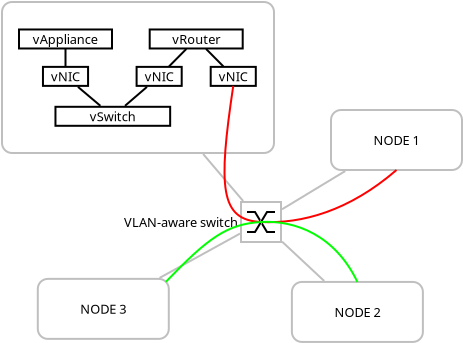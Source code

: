<?xml version="1.0" encoding="UTF-8"?>
<dia:diagram xmlns:dia="http://www.lysator.liu.se/~alla/dia/">
  <dia:layer name="Tło" visible="true" active="true">
    <dia:object type="Standard - Box" version="0" id="O0">
      <dia:attribute name="obj_pos">
        <dia:point val="3.3,4.5"/>
      </dia:attribute>
      <dia:attribute name="obj_bb">
        <dia:rectangle val="3.25,4.45;16.95,12.1"/>
      </dia:attribute>
      <dia:attribute name="elem_corner">
        <dia:point val="3.3,4.5"/>
      </dia:attribute>
      <dia:attribute name="elem_width">
        <dia:real val="13.6"/>
      </dia:attribute>
      <dia:attribute name="elem_height">
        <dia:real val="7.55"/>
      </dia:attribute>
      <dia:attribute name="border_width">
        <dia:real val="0.1"/>
      </dia:attribute>
      <dia:attribute name="border_color">
        <dia:color val="#bfbfbf"/>
      </dia:attribute>
      <dia:attribute name="show_background">
        <dia:boolean val="true"/>
      </dia:attribute>
      <dia:attribute name="corner_radius">
        <dia:real val="0.5"/>
      </dia:attribute>
    </dia:object>
    <dia:object type="Network - Switch Symbol" version="1" id="O1">
      <dia:attribute name="obj_pos">
        <dia:point val="15.25,14.5"/>
      </dia:attribute>
      <dia:attribute name="obj_bb">
        <dia:rectangle val="15.2,14.45;17.3,16.55"/>
      </dia:attribute>
      <dia:attribute name="meta">
        <dia:composite type="dict"/>
      </dia:attribute>
      <dia:attribute name="elem_corner">
        <dia:point val="15.25,14.5"/>
      </dia:attribute>
      <dia:attribute name="elem_width">
        <dia:real val="2"/>
      </dia:attribute>
      <dia:attribute name="elem_height">
        <dia:real val="2"/>
      </dia:attribute>
      <dia:attribute name="line_width">
        <dia:real val="0.1"/>
      </dia:attribute>
      <dia:attribute name="line_colour">
        <dia:color val="#bfbfbf"/>
      </dia:attribute>
      <dia:attribute name="fill_colour">
        <dia:color val="#ffffff"/>
      </dia:attribute>
      <dia:attribute name="show_background">
        <dia:boolean val="false"/>
      </dia:attribute>
      <dia:attribute name="line_style">
        <dia:enum val="0"/>
        <dia:real val="1"/>
      </dia:attribute>
      <dia:attribute name="flip_horizontal">
        <dia:boolean val="false"/>
      </dia:attribute>
      <dia:attribute name="flip_vertical">
        <dia:boolean val="false"/>
      </dia:attribute>
      <dia:attribute name="subscale">
        <dia:real val="1"/>
      </dia:attribute>
    </dia:object>
    <dia:object type="Standard - Line" version="0" id="O2">
      <dia:attribute name="obj_pos">
        <dia:point val="13.356,12.1"/>
      </dia:attribute>
      <dia:attribute name="obj_bb">
        <dia:rectangle val="13.285,12.03;15.427,14.521"/>
      </dia:attribute>
      <dia:attribute name="conn_endpoints">
        <dia:point val="13.356,12.1"/>
        <dia:point val="15.356,14.45"/>
      </dia:attribute>
      <dia:attribute name="numcp">
        <dia:int val="1"/>
      </dia:attribute>
      <dia:attribute name="line_color">
        <dia:color val="#bfbfbf"/>
      </dia:attribute>
      <dia:connections>
        <dia:connection handle="0" to="O0" connection="8"/>
        <dia:connection handle="1" to="O1" connection="4"/>
      </dia:connections>
    </dia:object>
    <dia:object type="Standard - Box" version="0" id="O3">
      <dia:attribute name="obj_pos">
        <dia:point val="19.75,9.9"/>
      </dia:attribute>
      <dia:attribute name="obj_bb">
        <dia:rectangle val="19.7,9.85;26.35,12.95"/>
      </dia:attribute>
      <dia:attribute name="elem_corner">
        <dia:point val="19.75,9.9"/>
      </dia:attribute>
      <dia:attribute name="elem_width">
        <dia:real val="6.55"/>
      </dia:attribute>
      <dia:attribute name="elem_height">
        <dia:real val="3.0"/>
      </dia:attribute>
      <dia:attribute name="border_width">
        <dia:real val="0.1"/>
      </dia:attribute>
      <dia:attribute name="border_color">
        <dia:color val="#bfbfbf"/>
      </dia:attribute>
      <dia:attribute name="show_background">
        <dia:boolean val="true"/>
      </dia:attribute>
      <dia:attribute name="corner_radius">
        <dia:real val="0.5"/>
      </dia:attribute>
    </dia:object>
    <dia:object type="Standard - Line" version="0" id="O4">
      <dia:attribute name="obj_pos">
        <dia:point val="17.299,14.865"/>
      </dia:attribute>
      <dia:attribute name="obj_bb">
        <dia:rectangle val="17.231,12.881;20.532,14.934"/>
      </dia:attribute>
      <dia:attribute name="conn_endpoints">
        <dia:point val="17.299,14.865"/>
        <dia:point val="20.464,12.95"/>
      </dia:attribute>
      <dia:attribute name="numcp">
        <dia:int val="1"/>
      </dia:attribute>
      <dia:attribute name="line_color">
        <dia:color val="#bfbfbf"/>
      </dia:attribute>
      <dia:connections>
        <dia:connection handle="0" to="O1" connection="4"/>
        <dia:connection handle="1" to="O3" connection="8"/>
      </dia:connections>
    </dia:object>
    <dia:object type="Standard - Line" version="0" id="O5">
      <dia:attribute name="obj_pos">
        <dia:point val="11.178,18.295"/>
      </dia:attribute>
      <dia:attribute name="obj_bb">
        <dia:rectangle val="11.11,16.011;15.268,18.363"/>
      </dia:attribute>
      <dia:attribute name="conn_endpoints">
        <dia:point val="11.178,18.295"/>
        <dia:point val="15.2,16.078"/>
      </dia:attribute>
      <dia:attribute name="numcp">
        <dia:int val="1"/>
      </dia:attribute>
      <dia:attribute name="line_color">
        <dia:color val="#bfbfbf"/>
      </dia:attribute>
      <dia:connections>
        <dia:connection handle="0" to="O26" connection="8"/>
        <dia:connection handle="1" to="O1" connection="4"/>
      </dia:connections>
    </dia:object>
    <dia:object type="Standard - Line" version="0" id="O6">
      <dia:attribute name="obj_pos">
        <dia:point val="17.3,16.48"/>
      </dia:attribute>
      <dia:attribute name="obj_bb">
        <dia:rectangle val="17.23,16.409;19.481,18.52"/>
      </dia:attribute>
      <dia:attribute name="conn_endpoints">
        <dia:point val="17.3,16.48"/>
        <dia:point val="19.411,18.449"/>
      </dia:attribute>
      <dia:attribute name="numcp">
        <dia:int val="1"/>
      </dia:attribute>
      <dia:attribute name="line_color">
        <dia:color val="#bfbfbf"/>
      </dia:attribute>
      <dia:connections>
        <dia:connection handle="0" to="O1" connection="4"/>
        <dia:connection handle="1" to="O25" connection="8"/>
      </dia:connections>
    </dia:object>
    <dia:group>
      <dia:object type="Standard - Box" version="0" id="O7">
        <dia:attribute name="obj_pos">
          <dia:point val="4.15,5.874"/>
        </dia:attribute>
        <dia:attribute name="obj_bb">
          <dia:rectangle val="4.1,5.824;8.85,6.874"/>
        </dia:attribute>
        <dia:attribute name="elem_corner">
          <dia:point val="4.15,5.874"/>
        </dia:attribute>
        <dia:attribute name="elem_width">
          <dia:real val="4.65"/>
        </dia:attribute>
        <dia:attribute name="elem_height">
          <dia:real val="0.95"/>
        </dia:attribute>
        <dia:attribute name="show_background">
          <dia:boolean val="true"/>
        </dia:attribute>
      </dia:object>
      <dia:object type="Standard - Text" version="1" id="O8">
        <dia:attribute name="obj_pos">
          <dia:point val="6.475,6.349"/>
        </dia:attribute>
        <dia:attribute name="obj_bb">
          <dia:rectangle val="4.709,5.976;8.241,6.721"/>
        </dia:attribute>
        <dia:attribute name="text">
          <dia:composite type="text">
            <dia:attribute name="string">
              <dia:string>#vAppliance#</dia:string>
            </dia:attribute>
            <dia:attribute name="font">
              <dia:font family="sans" style="0" name="Helvetica"/>
            </dia:attribute>
            <dia:attribute name="height">
              <dia:real val="0.8"/>
            </dia:attribute>
            <dia:attribute name="pos">
              <dia:point val="6.475,6.571"/>
            </dia:attribute>
            <dia:attribute name="color">
              <dia:color val="#000000"/>
            </dia:attribute>
            <dia:attribute name="alignment">
              <dia:enum val="1"/>
            </dia:attribute>
          </dia:composite>
        </dia:attribute>
        <dia:attribute name="valign">
          <dia:enum val="2"/>
        </dia:attribute>
        <dia:connections>
          <dia:connection handle="0" to="O7" connection="8"/>
        </dia:connections>
      </dia:object>
    </dia:group>
    <dia:group>
      <dia:object type="Standard - Box" version="0" id="O9">
        <dia:attribute name="obj_pos">
          <dia:point val="10.685,5.874"/>
        </dia:attribute>
        <dia:attribute name="obj_bb">
          <dia:rectangle val="10.635,5.824;15.385,6.874"/>
        </dia:attribute>
        <dia:attribute name="elem_corner">
          <dia:point val="10.685,5.874"/>
        </dia:attribute>
        <dia:attribute name="elem_width">
          <dia:real val="4.65"/>
        </dia:attribute>
        <dia:attribute name="elem_height">
          <dia:real val="0.95"/>
        </dia:attribute>
        <dia:attribute name="show_background">
          <dia:boolean val="true"/>
        </dia:attribute>
      </dia:object>
      <dia:object type="Standard - Text" version="1" id="O10">
        <dia:attribute name="obj_pos">
          <dia:point val="13.01,6.349"/>
        </dia:attribute>
        <dia:attribute name="obj_bb">
          <dia:rectangle val="11.759,5.976;14.261,6.721"/>
        </dia:attribute>
        <dia:attribute name="text">
          <dia:composite type="text">
            <dia:attribute name="string">
              <dia:string>#vRouter#</dia:string>
            </dia:attribute>
            <dia:attribute name="font">
              <dia:font family="sans" style="0" name="Helvetica"/>
            </dia:attribute>
            <dia:attribute name="height">
              <dia:real val="0.8"/>
            </dia:attribute>
            <dia:attribute name="pos">
              <dia:point val="13.01,6.571"/>
            </dia:attribute>
            <dia:attribute name="color">
              <dia:color val="#000000"/>
            </dia:attribute>
            <dia:attribute name="alignment">
              <dia:enum val="1"/>
            </dia:attribute>
          </dia:composite>
        </dia:attribute>
        <dia:attribute name="valign">
          <dia:enum val="2"/>
        </dia:attribute>
        <dia:connections>
          <dia:connection handle="0" to="O9" connection="8"/>
        </dia:connections>
      </dia:object>
    </dia:group>
    <dia:group>
      <dia:object type="Standard - Box" version="0" id="O11">
        <dia:attribute name="obj_pos">
          <dia:point val="5.348,7.744"/>
        </dia:attribute>
        <dia:attribute name="obj_bb">
          <dia:rectangle val="5.298,7.694;7.652,8.744"/>
        </dia:attribute>
        <dia:attribute name="elem_corner">
          <dia:point val="5.348,7.744"/>
        </dia:attribute>
        <dia:attribute name="elem_width">
          <dia:real val="2.255"/>
        </dia:attribute>
        <dia:attribute name="elem_height">
          <dia:real val="0.95"/>
        </dia:attribute>
        <dia:attribute name="show_background">
          <dia:boolean val="true"/>
        </dia:attribute>
      </dia:object>
      <dia:object type="Standard - Text" version="1" id="O12">
        <dia:attribute name="obj_pos">
          <dia:point val="6.475,8.219"/>
        </dia:attribute>
        <dia:attribute name="obj_bb">
          <dia:rectangle val="5.726,7.846;7.224,8.591"/>
        </dia:attribute>
        <dia:attribute name="text">
          <dia:composite type="text">
            <dia:attribute name="string">
              <dia:string>#vNIC#</dia:string>
            </dia:attribute>
            <dia:attribute name="font">
              <dia:font family="sans" style="0" name="Helvetica"/>
            </dia:attribute>
            <dia:attribute name="height">
              <dia:real val="0.8"/>
            </dia:attribute>
            <dia:attribute name="pos">
              <dia:point val="6.475,8.441"/>
            </dia:attribute>
            <dia:attribute name="color">
              <dia:color val="#000000"/>
            </dia:attribute>
            <dia:attribute name="alignment">
              <dia:enum val="1"/>
            </dia:attribute>
          </dia:composite>
        </dia:attribute>
        <dia:attribute name="valign">
          <dia:enum val="2"/>
        </dia:attribute>
        <dia:connections>
          <dia:connection handle="0" to="O11" connection="8"/>
        </dia:connections>
      </dia:object>
    </dia:group>
    <dia:group>
      <dia:object type="Standard - Box" version="0" id="O13">
        <dia:attribute name="obj_pos">
          <dia:point val="10.03,7.744"/>
        </dia:attribute>
        <dia:attribute name="obj_bb">
          <dia:rectangle val="9.98,7.694;12.335,8.744"/>
        </dia:attribute>
        <dia:attribute name="elem_corner">
          <dia:point val="10.03,7.744"/>
        </dia:attribute>
        <dia:attribute name="elem_width">
          <dia:real val="2.255"/>
        </dia:attribute>
        <dia:attribute name="elem_height">
          <dia:real val="0.95"/>
        </dia:attribute>
        <dia:attribute name="show_background">
          <dia:boolean val="true"/>
        </dia:attribute>
      </dia:object>
      <dia:object type="Standard - Text" version="1" id="O14">
        <dia:attribute name="obj_pos">
          <dia:point val="11.158,8.219"/>
        </dia:attribute>
        <dia:attribute name="obj_bb">
          <dia:rectangle val="10.409,7.846;11.906,8.591"/>
        </dia:attribute>
        <dia:attribute name="text">
          <dia:composite type="text">
            <dia:attribute name="string">
              <dia:string>#vNIC#</dia:string>
            </dia:attribute>
            <dia:attribute name="font">
              <dia:font family="sans" style="0" name="Helvetica"/>
            </dia:attribute>
            <dia:attribute name="height">
              <dia:real val="0.8"/>
            </dia:attribute>
            <dia:attribute name="pos">
              <dia:point val="11.158,8.441"/>
            </dia:attribute>
            <dia:attribute name="color">
              <dia:color val="#000000"/>
            </dia:attribute>
            <dia:attribute name="alignment">
              <dia:enum val="1"/>
            </dia:attribute>
          </dia:composite>
        </dia:attribute>
        <dia:attribute name="valign">
          <dia:enum val="2"/>
        </dia:attribute>
        <dia:connections>
          <dia:connection handle="0" to="O13" connection="8"/>
        </dia:connections>
      </dia:object>
    </dia:group>
    <dia:group>
      <dia:object type="Standard - Box" version="0" id="O15">
        <dia:attribute name="obj_pos">
          <dia:point val="13.735,7.744"/>
        </dia:attribute>
        <dia:attribute name="obj_bb">
          <dia:rectangle val="13.685,7.694;16.04,8.744"/>
        </dia:attribute>
        <dia:attribute name="elem_corner">
          <dia:point val="13.735,7.744"/>
        </dia:attribute>
        <dia:attribute name="elem_width">
          <dia:real val="2.255"/>
        </dia:attribute>
        <dia:attribute name="elem_height">
          <dia:real val="0.95"/>
        </dia:attribute>
        <dia:attribute name="show_background">
          <dia:boolean val="true"/>
        </dia:attribute>
      </dia:object>
      <dia:object type="Standard - Text" version="1" id="O16">
        <dia:attribute name="obj_pos">
          <dia:point val="14.863,8.219"/>
        </dia:attribute>
        <dia:attribute name="obj_bb">
          <dia:rectangle val="14.114,7.846;15.611,8.591"/>
        </dia:attribute>
        <dia:attribute name="text">
          <dia:composite type="text">
            <dia:attribute name="string">
              <dia:string>#vNIC#</dia:string>
            </dia:attribute>
            <dia:attribute name="font">
              <dia:font family="sans" style="0" name="Helvetica"/>
            </dia:attribute>
            <dia:attribute name="height">
              <dia:real val="0.8"/>
            </dia:attribute>
            <dia:attribute name="pos">
              <dia:point val="14.863,8.441"/>
            </dia:attribute>
            <dia:attribute name="color">
              <dia:color val="#000000"/>
            </dia:attribute>
            <dia:attribute name="alignment">
              <dia:enum val="1"/>
            </dia:attribute>
          </dia:composite>
        </dia:attribute>
        <dia:attribute name="valign">
          <dia:enum val="2"/>
        </dia:attribute>
        <dia:connections>
          <dia:connection handle="0" to="O15" connection="8"/>
        </dia:connections>
      </dia:object>
    </dia:group>
    <dia:group>
      <dia:object type="Standard - Box" version="0" id="O17">
        <dia:attribute name="obj_pos">
          <dia:point val="5.973,9.74"/>
        </dia:attribute>
        <dia:attribute name="obj_bb">
          <dia:rectangle val="5.923,9.69;11.758,10.74"/>
        </dia:attribute>
        <dia:attribute name="elem_corner">
          <dia:point val="5.973,9.74"/>
        </dia:attribute>
        <dia:attribute name="elem_width">
          <dia:real val="5.735"/>
        </dia:attribute>
        <dia:attribute name="elem_height">
          <dia:real val="0.95"/>
        </dia:attribute>
        <dia:attribute name="show_background">
          <dia:boolean val="true"/>
        </dia:attribute>
      </dia:object>
      <dia:object type="Standard - Text" version="1" id="O18">
        <dia:attribute name="obj_pos">
          <dia:point val="8.84,10.215"/>
        </dia:attribute>
        <dia:attribute name="obj_bb">
          <dia:rectangle val="7.593,9.842;10.088,10.588"/>
        </dia:attribute>
        <dia:attribute name="text">
          <dia:composite type="text">
            <dia:attribute name="string">
              <dia:string>#vSwitch#</dia:string>
            </dia:attribute>
            <dia:attribute name="font">
              <dia:font family="sans" style="0" name="Helvetica"/>
            </dia:attribute>
            <dia:attribute name="height">
              <dia:real val="0.8"/>
            </dia:attribute>
            <dia:attribute name="pos">
              <dia:point val="8.84,10.438"/>
            </dia:attribute>
            <dia:attribute name="color">
              <dia:color val="#000000"/>
            </dia:attribute>
            <dia:attribute name="alignment">
              <dia:enum val="1"/>
            </dia:attribute>
          </dia:composite>
        </dia:attribute>
        <dia:attribute name="valign">
          <dia:enum val="2"/>
        </dia:attribute>
        <dia:connections>
          <dia:connection handle="0" to="O17" connection="8"/>
        </dia:connections>
      </dia:object>
    </dia:group>
    <dia:object type="Standard - Line" version="0" id="O19">
      <dia:attribute name="obj_pos">
        <dia:point val="6.475,6.845"/>
      </dia:attribute>
      <dia:attribute name="obj_bb">
        <dia:rectangle val="6.425,6.795;6.525,7.772"/>
      </dia:attribute>
      <dia:attribute name="conn_endpoints">
        <dia:point val="6.475,6.845"/>
        <dia:point val="6.475,7.722"/>
      </dia:attribute>
      <dia:attribute name="numcp">
        <dia:int val="1"/>
      </dia:attribute>
      <dia:connections>
        <dia:connection handle="0" to="O7" connection="8"/>
        <dia:connection handle="1" to="O11" connection="8"/>
      </dia:connections>
    </dia:object>
    <dia:object type="Standard - Line" version="0" id="O20">
      <dia:attribute name="obj_pos">
        <dia:point val="7.097,8.744"/>
      </dia:attribute>
      <dia:attribute name="obj_bb">
        <dia:rectangle val="7.026,8.673;8.289,9.761"/>
      </dia:attribute>
      <dia:attribute name="conn_endpoints">
        <dia:point val="7.097,8.744"/>
        <dia:point val="8.218,9.69"/>
      </dia:attribute>
      <dia:attribute name="numcp">
        <dia:int val="1"/>
      </dia:attribute>
      <dia:connections>
        <dia:connection handle="0" to="O11" connection="8"/>
        <dia:connection handle="1" to="O17" connection="8"/>
      </dia:connections>
    </dia:object>
    <dia:object type="Standard - Line" version="0" id="O21">
      <dia:attribute name="obj_pos">
        <dia:point val="10.548,8.744"/>
      </dia:attribute>
      <dia:attribute name="obj_bb">
        <dia:rectangle val="9.379,8.673;10.619,9.761"/>
      </dia:attribute>
      <dia:attribute name="conn_endpoints">
        <dia:point val="10.548,8.744"/>
        <dia:point val="9.449,9.69"/>
      </dia:attribute>
      <dia:attribute name="numcp">
        <dia:int val="1"/>
      </dia:attribute>
      <dia:connections>
        <dia:connection handle="0" to="O13" connection="8"/>
        <dia:connection handle="1" to="O17" connection="8"/>
      </dia:connections>
    </dia:object>
    <dia:object type="Standard - Line" version="0" id="O22">
      <dia:attribute name="obj_pos">
        <dia:point val="12.518,6.845"/>
      </dia:attribute>
      <dia:attribute name="obj_bb">
        <dia:rectangle val="11.579,6.775;12.589,7.793"/>
      </dia:attribute>
      <dia:attribute name="conn_endpoints">
        <dia:point val="12.518,6.845"/>
        <dia:point val="11.65,7.722"/>
      </dia:attribute>
      <dia:attribute name="numcp">
        <dia:int val="1"/>
      </dia:attribute>
      <dia:connections>
        <dia:connection handle="0" to="O9" connection="8"/>
        <dia:connection handle="1" to="O13" connection="8"/>
      </dia:connections>
    </dia:object>
    <dia:object type="Standard - Line" version="0" id="O23">
      <dia:attribute name="obj_pos">
        <dia:point val="13.502,6.845"/>
      </dia:attribute>
      <dia:attribute name="obj_bb">
        <dia:rectangle val="13.431,6.775;14.441,7.793"/>
      </dia:attribute>
      <dia:attribute name="conn_endpoints">
        <dia:point val="13.502,6.845"/>
        <dia:point val="14.37,7.722"/>
      </dia:attribute>
      <dia:attribute name="numcp">
        <dia:int val="1"/>
      </dia:attribute>
      <dia:connections>
        <dia:connection handle="0" to="O9" connection="8"/>
        <dia:connection handle="1" to="O15" connection="8"/>
      </dia:connections>
    </dia:object>
    <dia:object type="Standard - Text" version="1" id="O24">
      <dia:attribute name="obj_pos">
        <dia:point val="23.025,11.4"/>
      </dia:attribute>
      <dia:attribute name="obj_bb">
        <dia:rectangle val="21.779,11.027;24.271,11.773"/>
      </dia:attribute>
      <dia:attribute name="text">
        <dia:composite type="text">
          <dia:attribute name="string">
            <dia:string>#NODE 1#</dia:string>
          </dia:attribute>
          <dia:attribute name="font">
            <dia:font family="sans" style="0" name="Helvetica"/>
          </dia:attribute>
          <dia:attribute name="height">
            <dia:real val="0.8"/>
          </dia:attribute>
          <dia:attribute name="pos">
            <dia:point val="23.025,11.623"/>
          </dia:attribute>
          <dia:attribute name="color">
            <dia:color val="#000000"/>
          </dia:attribute>
          <dia:attribute name="alignment">
            <dia:enum val="1"/>
          </dia:attribute>
        </dia:composite>
      </dia:attribute>
      <dia:attribute name="valign">
        <dia:enum val="2"/>
      </dia:attribute>
      <dia:connections>
        <dia:connection handle="0" to="O3" connection="8"/>
      </dia:connections>
    </dia:object>
    <dia:object type="Standard - Box" version="0" id="O25">
      <dia:attribute name="obj_pos">
        <dia:point val="17.795,18.497"/>
      </dia:attribute>
      <dia:attribute name="obj_bb">
        <dia:rectangle val="17.745,18.448;24.395,21.547"/>
      </dia:attribute>
      <dia:attribute name="elem_corner">
        <dia:point val="17.795,18.497"/>
      </dia:attribute>
      <dia:attribute name="elem_width">
        <dia:real val="6.55"/>
      </dia:attribute>
      <dia:attribute name="elem_height">
        <dia:real val="3.0"/>
      </dia:attribute>
      <dia:attribute name="border_width">
        <dia:real val="0.1"/>
      </dia:attribute>
      <dia:attribute name="border_color">
        <dia:color val="#bfbfbf"/>
      </dia:attribute>
      <dia:attribute name="show_background">
        <dia:boolean val="true"/>
      </dia:attribute>
      <dia:attribute name="corner_radius">
        <dia:real val="0.5"/>
      </dia:attribute>
    </dia:object>
    <dia:object type="Standard - Box" version="0" id="O26">
      <dia:attribute name="obj_pos">
        <dia:point val="5.09,18.345"/>
      </dia:attribute>
      <dia:attribute name="obj_bb">
        <dia:rectangle val="5.04,18.295;11.69,21.395"/>
      </dia:attribute>
      <dia:attribute name="elem_corner">
        <dia:point val="5.09,18.345"/>
      </dia:attribute>
      <dia:attribute name="elem_width">
        <dia:real val="6.55"/>
      </dia:attribute>
      <dia:attribute name="elem_height">
        <dia:real val="3.0"/>
      </dia:attribute>
      <dia:attribute name="border_width">
        <dia:real val="0.1"/>
      </dia:attribute>
      <dia:attribute name="border_color">
        <dia:color val="#bfbfbf"/>
      </dia:attribute>
      <dia:attribute name="show_background">
        <dia:boolean val="true"/>
      </dia:attribute>
      <dia:attribute name="corner_radius">
        <dia:real val="0.5"/>
      </dia:attribute>
    </dia:object>
    <dia:object type="Standard - Text" version="1" id="O27">
      <dia:attribute name="obj_pos">
        <dia:point val="21.07,19.997"/>
      </dia:attribute>
      <dia:attribute name="obj_bb">
        <dia:rectangle val="19.824,19.625;22.316,20.37"/>
      </dia:attribute>
      <dia:attribute name="text">
        <dia:composite type="text">
          <dia:attribute name="string">
            <dia:string>#NODE 2#</dia:string>
          </dia:attribute>
          <dia:attribute name="font">
            <dia:font family="sans" style="0" name="Helvetica"/>
          </dia:attribute>
          <dia:attribute name="height">
            <dia:real val="0.8"/>
          </dia:attribute>
          <dia:attribute name="pos">
            <dia:point val="21.07,20.22"/>
          </dia:attribute>
          <dia:attribute name="color">
            <dia:color val="#000000"/>
          </dia:attribute>
          <dia:attribute name="alignment">
            <dia:enum val="1"/>
          </dia:attribute>
        </dia:composite>
      </dia:attribute>
      <dia:attribute name="valign">
        <dia:enum val="2"/>
      </dia:attribute>
      <dia:connections>
        <dia:connection handle="0" to="O25" connection="8"/>
      </dia:connections>
    </dia:object>
    <dia:object type="Standard - Text" version="1" id="O28">
      <dia:attribute name="obj_pos">
        <dia:point val="8.365,19.845"/>
      </dia:attribute>
      <dia:attribute name="obj_bb">
        <dia:rectangle val="7.119,19.473;9.611,20.218"/>
      </dia:attribute>
      <dia:attribute name="text">
        <dia:composite type="text">
          <dia:attribute name="string">
            <dia:string>#NODE 3#</dia:string>
          </dia:attribute>
          <dia:attribute name="font">
            <dia:font family="sans" style="0" name="Helvetica"/>
          </dia:attribute>
          <dia:attribute name="height">
            <dia:real val="0.8"/>
          </dia:attribute>
          <dia:attribute name="pos">
            <dia:point val="8.365,20.067"/>
          </dia:attribute>
          <dia:attribute name="color">
            <dia:color val="#000000"/>
          </dia:attribute>
          <dia:attribute name="alignment">
            <dia:enum val="1"/>
          </dia:attribute>
        </dia:composite>
      </dia:attribute>
      <dia:attribute name="valign">
        <dia:enum val="2"/>
      </dia:attribute>
      <dia:connections>
        <dia:connection handle="0" to="O26" connection="8"/>
      </dia:connections>
    </dia:object>
    <dia:object type="Standard - Text" version="1" id="O29">
      <dia:attribute name="obj_pos">
        <dia:point val="15.25,15.5"/>
      </dia:attribute>
      <dia:attribute name="obj_bb">
        <dia:rectangle val="8.898,15.127;15.25,15.873"/>
      </dia:attribute>
      <dia:attribute name="text">
        <dia:composite type="text">
          <dia:attribute name="string">
            <dia:string>#VLAN-aware switch #</dia:string>
          </dia:attribute>
          <dia:attribute name="font">
            <dia:font family="sans" style="0" name="Helvetica"/>
          </dia:attribute>
          <dia:attribute name="height">
            <dia:real val="0.8"/>
          </dia:attribute>
          <dia:attribute name="pos">
            <dia:point val="15.25,15.723"/>
          </dia:attribute>
          <dia:attribute name="color">
            <dia:color val="#000000"/>
          </dia:attribute>
          <dia:attribute name="alignment">
            <dia:enum val="2"/>
          </dia:attribute>
        </dia:composite>
      </dia:attribute>
      <dia:attribute name="valign">
        <dia:enum val="2"/>
      </dia:attribute>
      <dia:connections>
        <dia:connection handle="0" to="O1" connection="0"/>
      </dia:connections>
    </dia:object>
    <dia:object type="Standard - BezierLine" version="0" id="O30">
      <dia:attribute name="obj_pos">
        <dia:point val="14.863,8.694"/>
      </dia:attribute>
      <dia:attribute name="obj_bb">
        <dia:rectangle val="14.375,8.637;23.096,15.56"/>
      </dia:attribute>
      <dia:attribute name="bez_points">
        <dia:point val="14.863,8.694"/>
        <dia:point val="14.1,13.8"/>
        <dia:point val="14.2,15.4"/>
        <dia:point val="16.25,15.5"/>
        <dia:point val="18.3,15.6"/>
        <dia:point val="20.65,14.95"/>
        <dia:point val="23.025,12.9"/>
      </dia:attribute>
      <dia:attribute name="corner_types">
        <dia:enum val="0"/>
        <dia:enum val="0"/>
        <dia:enum val="0"/>
      </dia:attribute>
      <dia:attribute name="line_color">
        <dia:color val="#ff0000"/>
      </dia:attribute>
      <dia:connections>
        <dia:connection handle="0" to="O15" connection="6"/>
        <dia:connection handle="3" to="O1" connection="4"/>
        <dia:connection handle="6" to="O3" connection="6"/>
      </dia:connections>
    </dia:object>
    <dia:object type="Standard - BezierLine" version="0" id="O31">
      <dia:attribute name="obj_pos">
        <dia:point val="11.494,18.491"/>
      </dia:attribute>
      <dia:attribute name="obj_bb">
        <dia:rectangle val="11.423,15.441;21.137,18.564"/>
      </dia:attribute>
      <dia:attribute name="bez_points">
        <dia:point val="11.494,18.491"/>
        <dia:point val="13.6,16.3"/>
        <dia:point val="14.55,15.6"/>
        <dia:point val="16.25,15.5"/>
        <dia:point val="17.95,15.4"/>
        <dia:point val="19.95,16.15"/>
        <dia:point val="21.07,18.497"/>
      </dia:attribute>
      <dia:attribute name="corner_types">
        <dia:enum val="0"/>
        <dia:enum val="0"/>
        <dia:enum val="0"/>
      </dia:attribute>
      <dia:attribute name="line_color">
        <dia:color val="#00ff00"/>
      </dia:attribute>
      <dia:connections>
        <dia:connection handle="0" to="O26" connection="2"/>
        <dia:connection handle="3" to="O1" connection="4"/>
        <dia:connection handle="6" to="O25" connection="1"/>
      </dia:connections>
    </dia:object>
  </dia:layer>
</dia:diagram>
